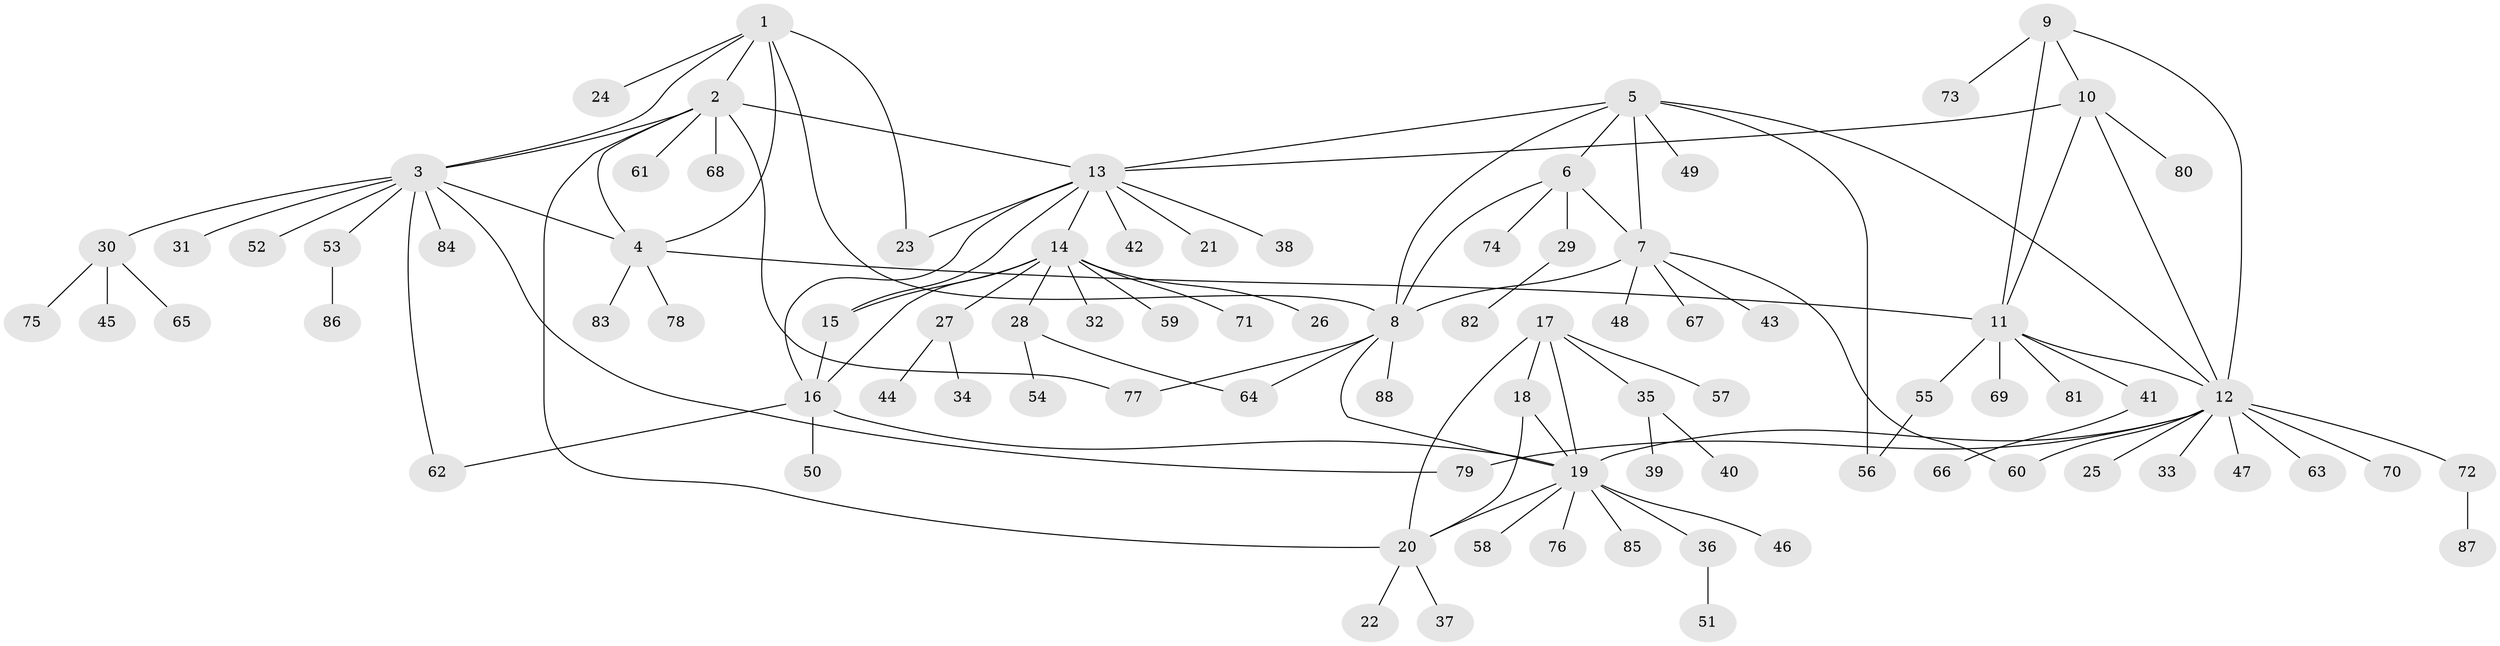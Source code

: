 // Generated by graph-tools (version 1.1) at 2025/16/03/09/25 04:16:01]
// undirected, 88 vertices, 115 edges
graph export_dot {
graph [start="1"]
  node [color=gray90,style=filled];
  1;
  2;
  3;
  4;
  5;
  6;
  7;
  8;
  9;
  10;
  11;
  12;
  13;
  14;
  15;
  16;
  17;
  18;
  19;
  20;
  21;
  22;
  23;
  24;
  25;
  26;
  27;
  28;
  29;
  30;
  31;
  32;
  33;
  34;
  35;
  36;
  37;
  38;
  39;
  40;
  41;
  42;
  43;
  44;
  45;
  46;
  47;
  48;
  49;
  50;
  51;
  52;
  53;
  54;
  55;
  56;
  57;
  58;
  59;
  60;
  61;
  62;
  63;
  64;
  65;
  66;
  67;
  68;
  69;
  70;
  71;
  72;
  73;
  74;
  75;
  76;
  77;
  78;
  79;
  80;
  81;
  82;
  83;
  84;
  85;
  86;
  87;
  88;
  1 -- 2;
  1 -- 3;
  1 -- 4;
  1 -- 8;
  1 -- 23;
  1 -- 24;
  2 -- 3;
  2 -- 4;
  2 -- 13;
  2 -- 20;
  2 -- 61;
  2 -- 68;
  2 -- 77;
  3 -- 4;
  3 -- 30;
  3 -- 31;
  3 -- 52;
  3 -- 53;
  3 -- 62;
  3 -- 79;
  3 -- 84;
  4 -- 11;
  4 -- 78;
  4 -- 83;
  5 -- 6;
  5 -- 7;
  5 -- 8;
  5 -- 12;
  5 -- 13;
  5 -- 49;
  5 -- 56;
  6 -- 7;
  6 -- 8;
  6 -- 29;
  6 -- 74;
  7 -- 8;
  7 -- 43;
  7 -- 48;
  7 -- 60;
  7 -- 67;
  8 -- 19;
  8 -- 64;
  8 -- 77;
  8 -- 88;
  9 -- 10;
  9 -- 11;
  9 -- 12;
  9 -- 73;
  10 -- 11;
  10 -- 12;
  10 -- 13;
  10 -- 80;
  11 -- 12;
  11 -- 41;
  11 -- 55;
  11 -- 69;
  11 -- 81;
  12 -- 19;
  12 -- 25;
  12 -- 33;
  12 -- 47;
  12 -- 60;
  12 -- 63;
  12 -- 70;
  12 -- 72;
  12 -- 79;
  13 -- 14;
  13 -- 15;
  13 -- 16;
  13 -- 21;
  13 -- 23;
  13 -- 38;
  13 -- 42;
  14 -- 15;
  14 -- 16;
  14 -- 26;
  14 -- 27;
  14 -- 28;
  14 -- 32;
  14 -- 59;
  14 -- 71;
  15 -- 16;
  16 -- 19;
  16 -- 50;
  16 -- 62;
  17 -- 18;
  17 -- 19;
  17 -- 20;
  17 -- 35;
  17 -- 57;
  18 -- 19;
  18 -- 20;
  19 -- 20;
  19 -- 36;
  19 -- 46;
  19 -- 58;
  19 -- 76;
  19 -- 85;
  20 -- 22;
  20 -- 37;
  27 -- 34;
  27 -- 44;
  28 -- 54;
  28 -- 64;
  29 -- 82;
  30 -- 45;
  30 -- 65;
  30 -- 75;
  35 -- 39;
  35 -- 40;
  36 -- 51;
  41 -- 66;
  53 -- 86;
  55 -- 56;
  72 -- 87;
}
